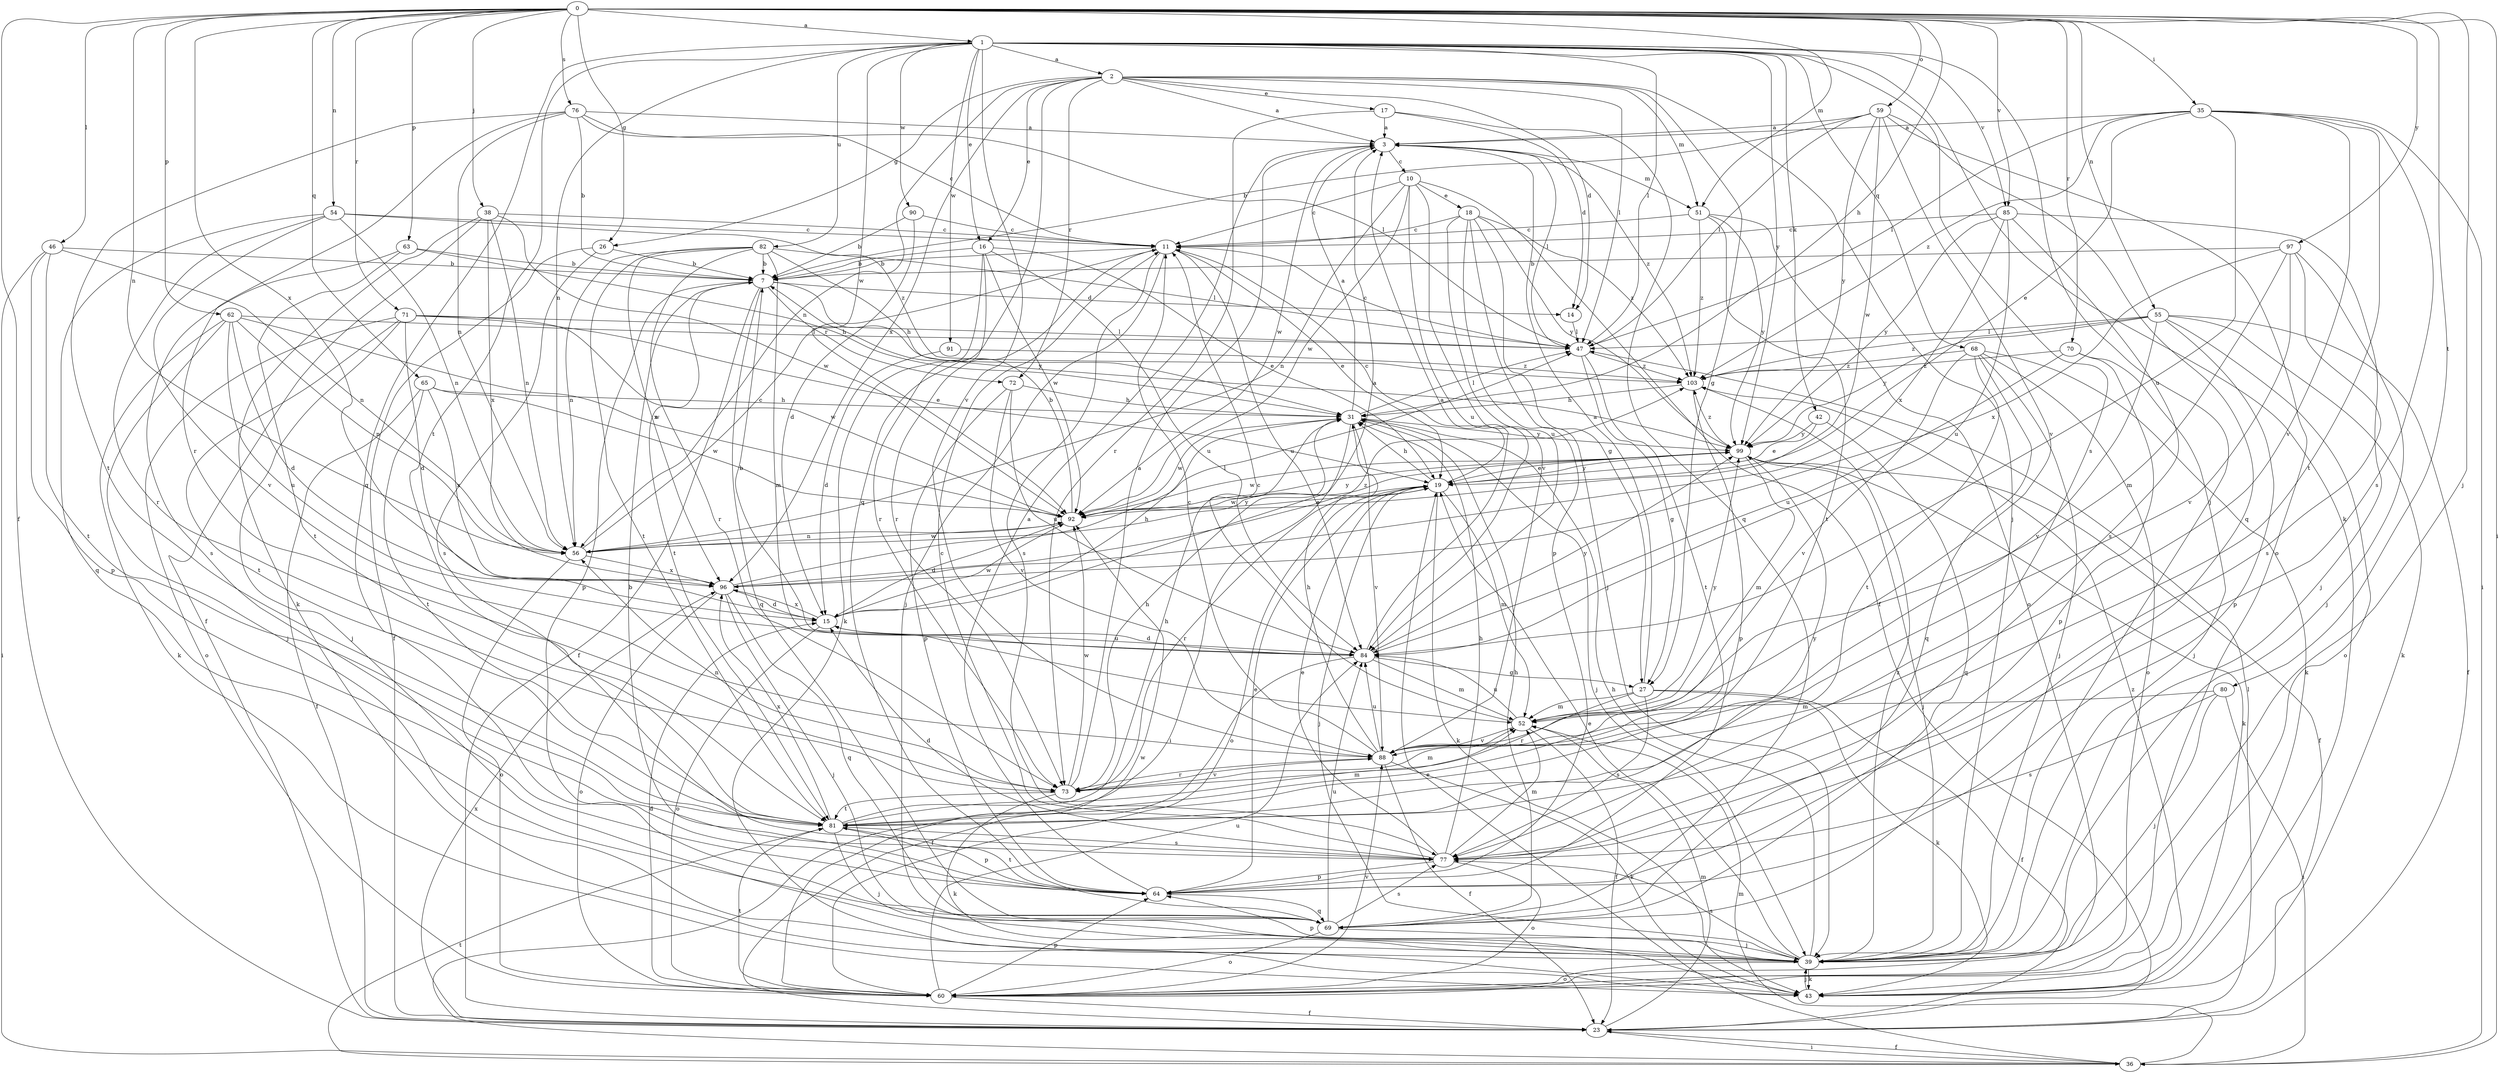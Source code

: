 strict digraph  {
0;
1;
2;
3;
7;
10;
11;
14;
15;
16;
17;
18;
19;
23;
26;
27;
31;
35;
36;
38;
39;
42;
43;
46;
47;
51;
52;
54;
55;
56;
59;
60;
62;
63;
64;
65;
68;
69;
70;
71;
72;
73;
76;
77;
80;
81;
82;
84;
85;
88;
90;
91;
92;
96;
97;
99;
103;
0 -> 1  [label=a];
0 -> 23  [label=f];
0 -> 26  [label=g];
0 -> 31  [label=h];
0 -> 35  [label=i];
0 -> 36  [label=i];
0 -> 38  [label=j];
0 -> 39  [label=j];
0 -> 46  [label=l];
0 -> 51  [label=m];
0 -> 54  [label=n];
0 -> 55  [label=n];
0 -> 56  [label=n];
0 -> 59  [label=o];
0 -> 62  [label=p];
0 -> 63  [label=p];
0 -> 65  [label=q];
0 -> 70  [label=r];
0 -> 71  [label=r];
0 -> 76  [label=s];
0 -> 80  [label=t];
0 -> 85  [label=v];
0 -> 96  [label=x];
0 -> 97  [label=y];
1 -> 2  [label=a];
1 -> 16  [label=e];
1 -> 39  [label=j];
1 -> 42  [label=k];
1 -> 43  [label=k];
1 -> 47  [label=l];
1 -> 56  [label=n];
1 -> 68  [label=q];
1 -> 69  [label=q];
1 -> 77  [label=s];
1 -> 81  [label=t];
1 -> 82  [label=u];
1 -> 85  [label=v];
1 -> 88  [label=v];
1 -> 90  [label=w];
1 -> 91  [label=w];
1 -> 92  [label=w];
1 -> 99  [label=y];
2 -> 3  [label=a];
2 -> 14  [label=d];
2 -> 16  [label=e];
2 -> 17  [label=e];
2 -> 26  [label=g];
2 -> 27  [label=g];
2 -> 39  [label=j];
2 -> 47  [label=l];
2 -> 51  [label=m];
2 -> 56  [label=n];
2 -> 69  [label=q];
2 -> 72  [label=r];
2 -> 96  [label=x];
3 -> 10  [label=c];
3 -> 47  [label=l];
3 -> 51  [label=m];
3 -> 92  [label=w];
3 -> 103  [label=z];
7 -> 14  [label=d];
7 -> 23  [label=f];
7 -> 64  [label=p];
7 -> 69  [label=q];
7 -> 72  [label=r];
7 -> 81  [label=t];
7 -> 99  [label=y];
10 -> 11  [label=c];
10 -> 18  [label=e];
10 -> 23  [label=f];
10 -> 56  [label=n];
10 -> 84  [label=u];
10 -> 88  [label=v];
10 -> 92  [label=w];
11 -> 7  [label=b];
11 -> 19  [label=e];
11 -> 39  [label=j];
11 -> 73  [label=r];
11 -> 77  [label=s];
11 -> 84  [label=u];
14 -> 47  [label=l];
15 -> 3  [label=a];
15 -> 31  [label=h];
15 -> 60  [label=o];
15 -> 84  [label=u];
15 -> 92  [label=w];
15 -> 96  [label=x];
16 -> 7  [label=b];
16 -> 19  [label=e];
16 -> 43  [label=k];
16 -> 73  [label=r];
16 -> 84  [label=u];
16 -> 92  [label=w];
17 -> 3  [label=a];
17 -> 14  [label=d];
17 -> 69  [label=q];
17 -> 73  [label=r];
18 -> 11  [label=c];
18 -> 27  [label=g];
18 -> 39  [label=j];
18 -> 64  [label=p];
18 -> 84  [label=u];
18 -> 99  [label=y];
18 -> 103  [label=z];
19 -> 11  [label=c];
19 -> 31  [label=h];
19 -> 39  [label=j];
19 -> 43  [label=k];
19 -> 52  [label=m];
19 -> 60  [label=o];
19 -> 73  [label=r];
19 -> 92  [label=w];
19 -> 99  [label=y];
23 -> 36  [label=i];
23 -> 47  [label=l];
23 -> 52  [label=m];
23 -> 96  [label=x];
26 -> 7  [label=b];
26 -> 23  [label=f];
26 -> 77  [label=s];
27 -> 3  [label=a];
27 -> 23  [label=f];
27 -> 43  [label=k];
27 -> 52  [label=m];
27 -> 73  [label=r];
27 -> 77  [label=s];
31 -> 3  [label=a];
31 -> 36  [label=i];
31 -> 39  [label=j];
31 -> 47  [label=l];
31 -> 88  [label=v];
31 -> 92  [label=w];
31 -> 99  [label=y];
35 -> 3  [label=a];
35 -> 19  [label=e];
35 -> 36  [label=i];
35 -> 47  [label=l];
35 -> 77  [label=s];
35 -> 81  [label=t];
35 -> 84  [label=u];
35 -> 88  [label=v];
35 -> 103  [label=z];
36 -> 19  [label=e];
36 -> 23  [label=f];
36 -> 52  [label=m];
36 -> 81  [label=t];
38 -> 11  [label=c];
38 -> 23  [label=f];
38 -> 43  [label=k];
38 -> 56  [label=n];
38 -> 92  [label=w];
38 -> 96  [label=x];
39 -> 19  [label=e];
39 -> 31  [label=h];
39 -> 43  [label=k];
39 -> 60  [label=o];
39 -> 64  [label=p];
39 -> 77  [label=s];
39 -> 103  [label=z];
42 -> 19  [label=e];
42 -> 69  [label=q];
42 -> 99  [label=y];
43 -> 39  [label=j];
43 -> 103  [label=z];
46 -> 7  [label=b];
46 -> 36  [label=i];
46 -> 56  [label=n];
46 -> 64  [label=p];
46 -> 81  [label=t];
47 -> 11  [label=c];
47 -> 27  [label=g];
47 -> 81  [label=t];
47 -> 103  [label=z];
51 -> 11  [label=c];
51 -> 60  [label=o];
51 -> 81  [label=t];
51 -> 99  [label=y];
51 -> 103  [label=z];
52 -> 11  [label=c];
52 -> 23  [label=f];
52 -> 84  [label=u];
52 -> 88  [label=v];
52 -> 99  [label=y];
54 -> 11  [label=c];
54 -> 56  [label=n];
54 -> 69  [label=q];
54 -> 73  [label=r];
54 -> 88  [label=v];
54 -> 103  [label=z];
55 -> 23  [label=f];
55 -> 43  [label=k];
55 -> 47  [label=l];
55 -> 60  [label=o];
55 -> 64  [label=p];
55 -> 88  [label=v];
55 -> 99  [label=y];
55 -> 103  [label=z];
56 -> 11  [label=c];
56 -> 60  [label=o];
56 -> 92  [label=w];
56 -> 96  [label=x];
56 -> 99  [label=y];
59 -> 3  [label=a];
59 -> 7  [label=b];
59 -> 47  [label=l];
59 -> 60  [label=o];
59 -> 69  [label=q];
59 -> 88  [label=v];
59 -> 92  [label=w];
59 -> 99  [label=y];
60 -> 15  [label=d];
60 -> 23  [label=f];
60 -> 64  [label=p];
60 -> 81  [label=t];
60 -> 84  [label=u];
60 -> 88  [label=v];
60 -> 92  [label=w];
62 -> 15  [label=d];
62 -> 39  [label=j];
62 -> 43  [label=k];
62 -> 47  [label=l];
62 -> 56  [label=n];
62 -> 84  [label=u];
62 -> 92  [label=w];
63 -> 7  [label=b];
63 -> 31  [label=h];
63 -> 77  [label=s];
63 -> 81  [label=t];
64 -> 3  [label=a];
64 -> 7  [label=b];
64 -> 19  [label=e];
64 -> 69  [label=q];
64 -> 81  [label=t];
65 -> 23  [label=f];
65 -> 31  [label=h];
65 -> 81  [label=t];
65 -> 92  [label=w];
65 -> 96  [label=x];
68 -> 39  [label=j];
68 -> 43  [label=k];
68 -> 60  [label=o];
68 -> 69  [label=q];
68 -> 81  [label=t];
68 -> 88  [label=v];
68 -> 103  [label=z];
69 -> 31  [label=h];
69 -> 39  [label=j];
69 -> 60  [label=o];
69 -> 77  [label=s];
69 -> 84  [label=u];
70 -> 39  [label=j];
70 -> 64  [label=p];
70 -> 84  [label=u];
70 -> 103  [label=z];
71 -> 15  [label=d];
71 -> 19  [label=e];
71 -> 39  [label=j];
71 -> 47  [label=l];
71 -> 60  [label=o];
71 -> 81  [label=t];
71 -> 92  [label=w];
72 -> 31  [label=h];
72 -> 64  [label=p];
72 -> 84  [label=u];
72 -> 88  [label=v];
73 -> 3  [label=a];
73 -> 31  [label=h];
73 -> 43  [label=k];
73 -> 52  [label=m];
73 -> 56  [label=n];
73 -> 81  [label=t];
73 -> 88  [label=v];
73 -> 92  [label=w];
76 -> 3  [label=a];
76 -> 7  [label=b];
76 -> 11  [label=c];
76 -> 47  [label=l];
76 -> 56  [label=n];
76 -> 73  [label=r];
76 -> 81  [label=t];
77 -> 11  [label=c];
77 -> 15  [label=d];
77 -> 19  [label=e];
77 -> 31  [label=h];
77 -> 52  [label=m];
77 -> 60  [label=o];
77 -> 64  [label=p];
80 -> 36  [label=i];
80 -> 39  [label=j];
80 -> 52  [label=m];
80 -> 77  [label=s];
81 -> 31  [label=h];
81 -> 39  [label=j];
81 -> 52  [label=m];
81 -> 64  [label=p];
81 -> 77  [label=s];
81 -> 96  [label=x];
81 -> 99  [label=y];
82 -> 7  [label=b];
82 -> 31  [label=h];
82 -> 47  [label=l];
82 -> 52  [label=m];
82 -> 56  [label=n];
82 -> 73  [label=r];
82 -> 81  [label=t];
82 -> 96  [label=x];
84 -> 3  [label=a];
84 -> 7  [label=b];
84 -> 15  [label=d];
84 -> 23  [label=f];
84 -> 27  [label=g];
84 -> 52  [label=m];
84 -> 99  [label=y];
85 -> 11  [label=c];
85 -> 39  [label=j];
85 -> 77  [label=s];
85 -> 84  [label=u];
85 -> 96  [label=x];
85 -> 99  [label=y];
88 -> 11  [label=c];
88 -> 23  [label=f];
88 -> 31  [label=h];
88 -> 43  [label=k];
88 -> 73  [label=r];
88 -> 84  [label=u];
90 -> 7  [label=b];
90 -> 11  [label=c];
90 -> 15  [label=d];
91 -> 15  [label=d];
91 -> 103  [label=z];
92 -> 7  [label=b];
92 -> 15  [label=d];
92 -> 19  [label=e];
92 -> 56  [label=n];
92 -> 99  [label=y];
96 -> 15  [label=d];
96 -> 39  [label=j];
96 -> 47  [label=l];
96 -> 60  [label=o];
96 -> 69  [label=q];
96 -> 103  [label=z];
97 -> 7  [label=b];
97 -> 39  [label=j];
97 -> 52  [label=m];
97 -> 77  [label=s];
97 -> 88  [label=v];
97 -> 96  [label=x];
99 -> 19  [label=e];
99 -> 23  [label=f];
99 -> 39  [label=j];
99 -> 43  [label=k];
99 -> 52  [label=m];
99 -> 92  [label=w];
99 -> 103  [label=z];
103 -> 31  [label=h];
103 -> 64  [label=p];
}

